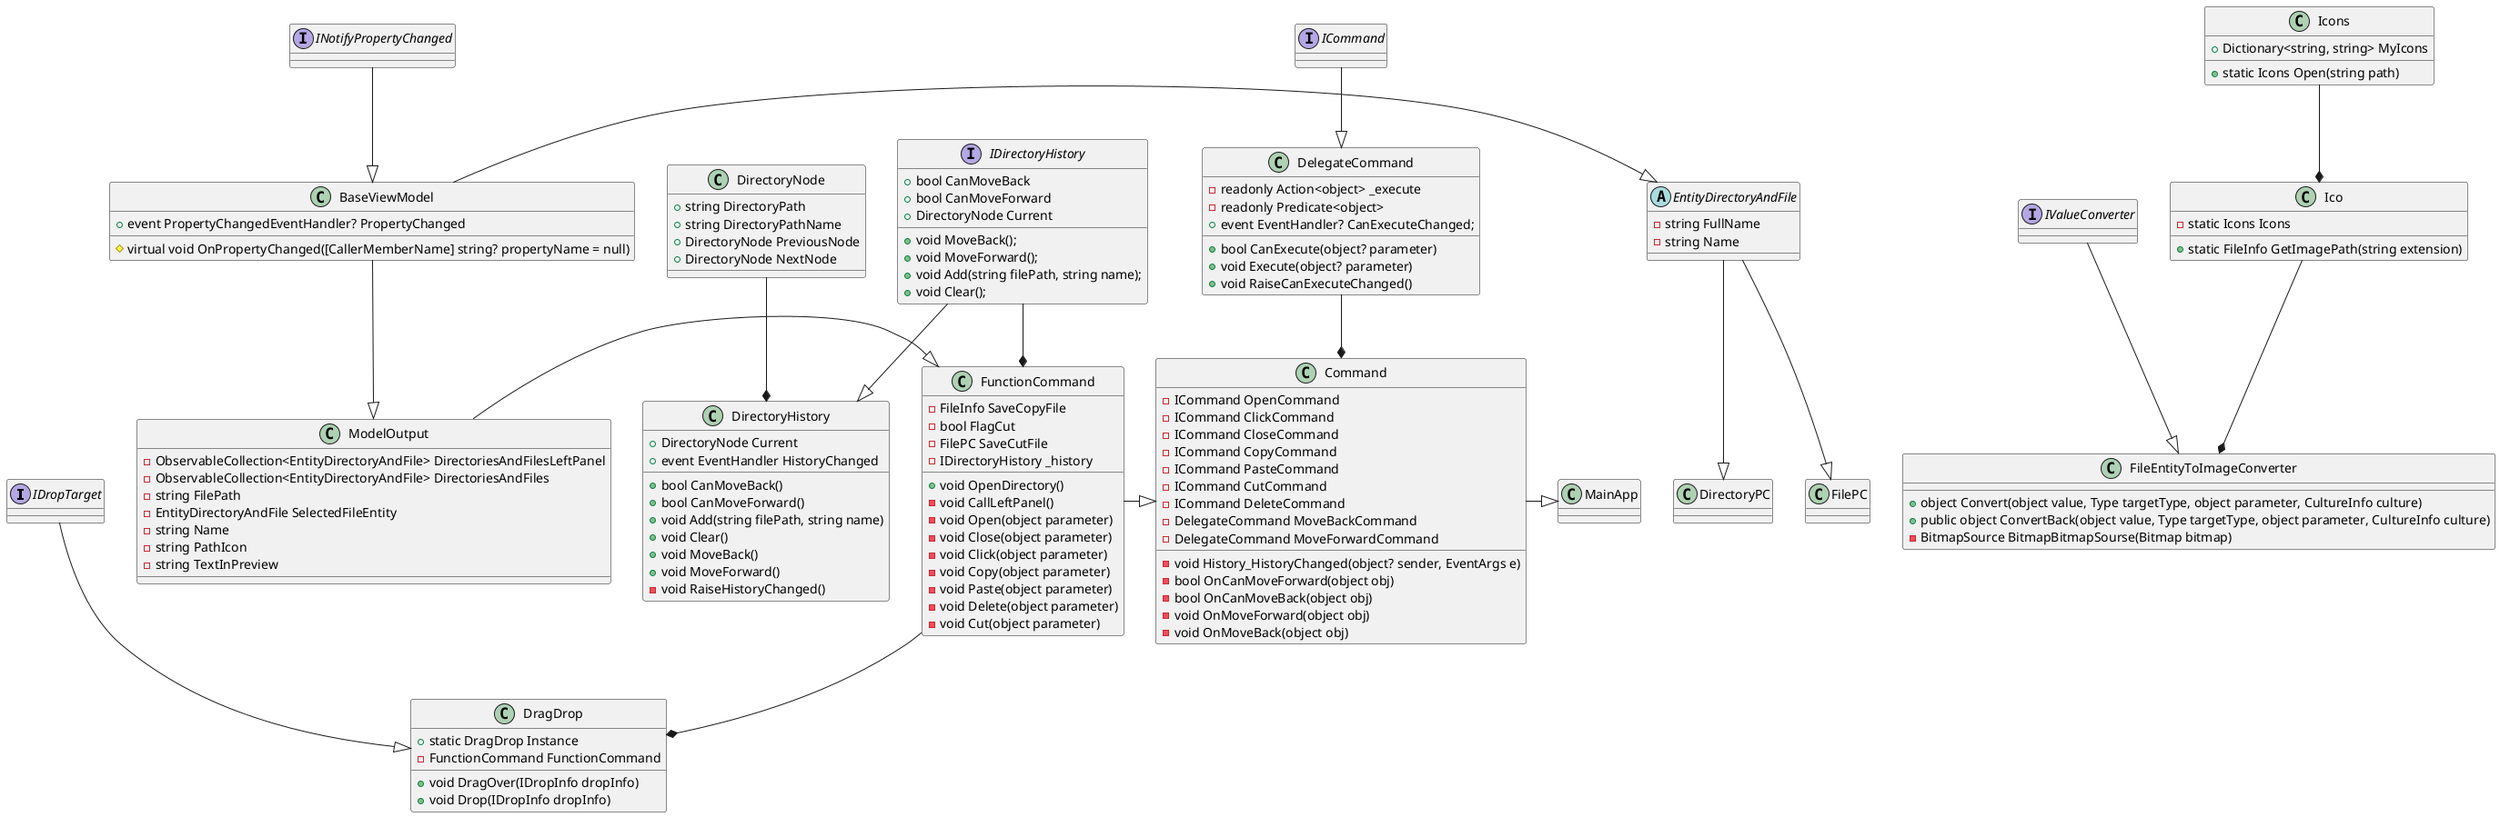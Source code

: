 @startuml

interface IDropTarget
 {
 }

class DragDrop
{
+ static DragDrop Instance
- FunctionCommand FunctionCommand 

+ void DragOver(IDropInfo dropInfo)
+ void Drop(IDropInfo dropInfo)

}

IDropTarget --|> DragDrop
FunctionCommand --* DragDrop

static class Ico
{
- static Icons Icons

+ static FileInfo GetImagePath(string extension)
}

class Icons
{
+ Dictionary<string, string> MyIcons

+ static Icons Open(string path)
}

Icons --* Ico

 interface  ICommand
{
}

class DelegateCommand
{
- readonly Action<object> _execute
- readonly Predicate<object>
+ event EventHandler? CanExecuteChanged;

+ bool CanExecute(object? parameter)
+ void Execute(object? parameter)
+ void RaiseCanExecuteChanged()
}

ICommand --|> DelegateCommand
DelegateCommand --* Command

interface  IValueConverter
{
}

class FileEntityToImageConverter
 {
+ object Convert(object value, Type targetType, object parameter, CultureInfo culture)
+ public object ConvertBack(object value, Type targetType, object parameter, CultureInfo culture)
- BitmapSource BitmapBitmapSourse(Bitmap bitmap) 
 }

IValueConverter --|> FileEntityToImageConverter
Ico --* FileEntityToImageConverter
 
interface IDirectoryHistory 
{
+ bool CanMoveBack
+ bool CanMoveForward
+ DirectoryNode Current

+ void MoveBack();
+void MoveForward();
+void Add(string filePath, string name);
+void Clear();
} 

IDirectoryHistory --* FunctionCommand
 
class DirectoryHistory
{
+ DirectoryNode Current 
+ event EventHandler HistoryChanged

+ bool CanMoveBack()
+ bool CanMoveForward()
+ void Add(string filePath, string name)
+ void Clear()
+ void MoveBack()
+ void MoveForward()
- void RaiseHistoryChanged()
}

IDirectoryHistory --|> DirectoryHistory

class DirectoryNode 
{
+ string DirectoryPath
+ string DirectoryPathName
+ DirectoryNode PreviousNode
+ DirectoryNode NextNode
}

DirectoryNode --* DirectoryHistory 

interface INotifyPropertyChanged
{
}

class BaseViewModel
{
+ event PropertyChangedEventHandler? PropertyChanged
# virtual void OnPropertyChanged([CallerMemberName] string? propertyName = null)


}

INotifyPropertyChanged --|> BaseViewModel

abstract class EntityDirectoryAndFile
{
- string FullName
- string Name 
}

BaseViewModel -|> EntityDirectoryAndFile

class DirectoryPC
{
}
class FilePC
{
}

EntityDirectoryAndFile --|> DirectoryPC
EntityDirectoryAndFile --|> FilePC


class Command
{
- ICommand OpenCommand
- ICommand ClickCommand
- ICommand CloseCommand
- ICommand CopyCommand
- ICommand PasteCommand
- ICommand CutCommand
- ICommand DeleteCommand
- DelegateCommand MoveBackCommand
- DelegateCommand MoveForwardCommand

- void History_HistoryChanged(object? sender, EventArgs e)
- bool OnCanMoveForward(object obj)
- bool OnCanMoveBack(object obj)
- void OnMoveForward(object obj)
- void OnMoveBack(object obj)
}

class FunctionCommand
{
- FileInfo SaveCopyFile
- bool FlagCut
- FilePC SaveCutFile
- IDirectoryHistory _history

+ void OpenDirectory()
- void CallLeftPanel()
- void Open(object parameter)
- void Close(object parameter)
- void Click(object parameter)
- void Copy(object parameter)
- void Paste(object parameter)
- void Delete(object parameter)
- void Cut(object parameter)
}

class ModelOutput
{
- ObservableCollection<EntityDirectoryAndFile> DirectoriesAndFilesLeftPanel
- ObservableCollection<EntityDirectoryAndFile> DirectoriesAndFiles
- string FilePath 
- EntityDirectoryAndFile SelectedFileEntity
- string Name
- string PathIcon
- string TextInPreview
}
class MainApp 
{


}

BaseViewModel --|> ModelOutput
ModelOutput -|> FunctionCommand
FunctionCommand  -|> Command
Command -|> MainApp


@enduml